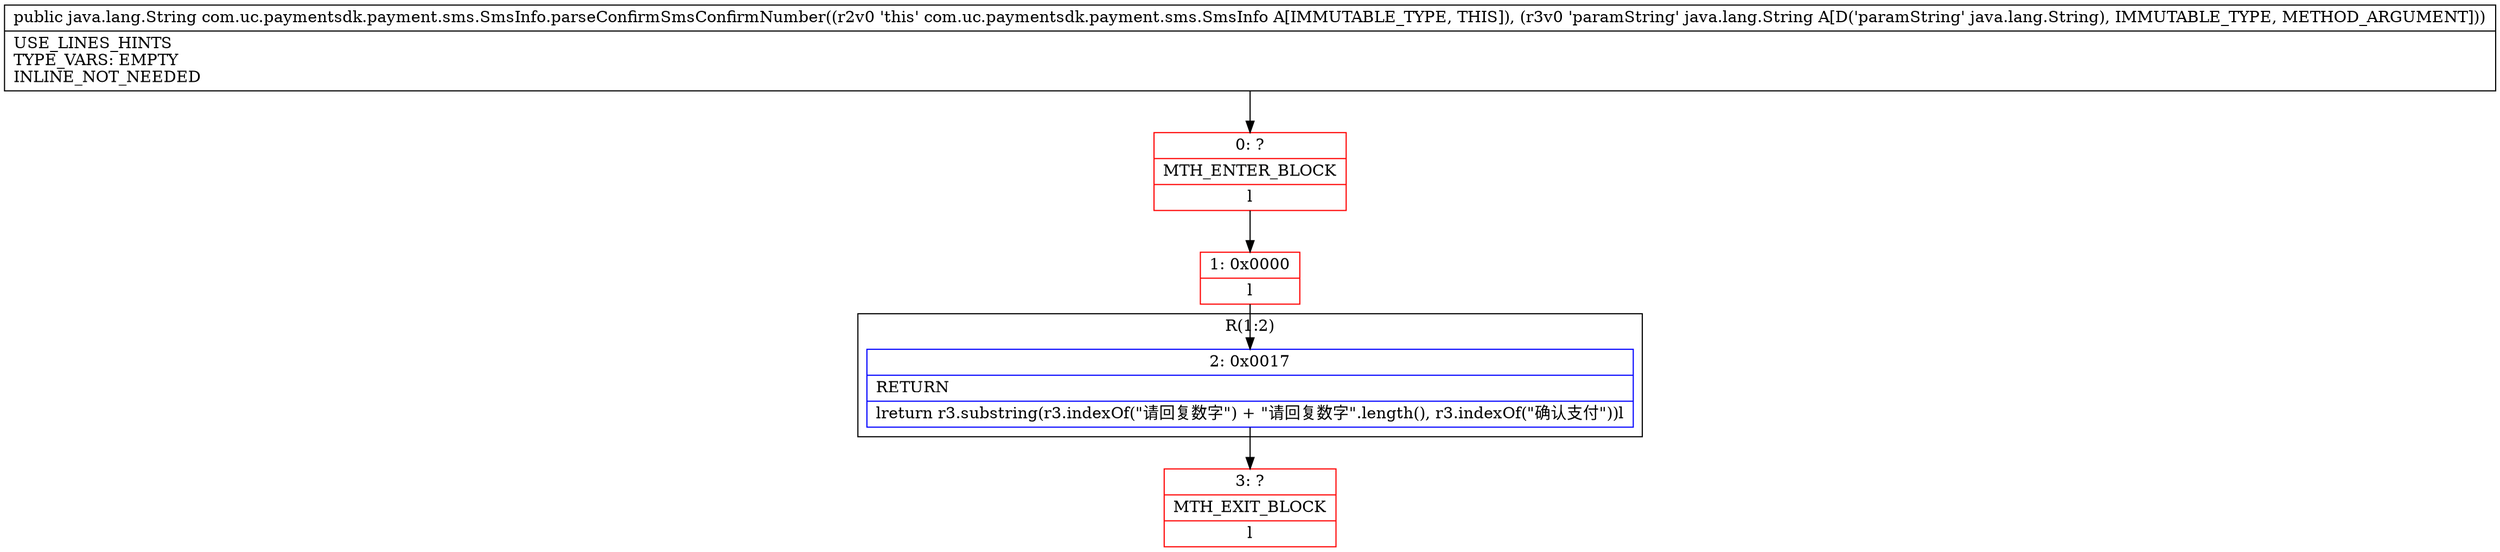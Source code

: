 digraph "CFG forcom.uc.paymentsdk.payment.sms.SmsInfo.parseConfirmSmsConfirmNumber(Ljava\/lang\/String;)Ljava\/lang\/String;" {
subgraph cluster_Region_1960907945 {
label = "R(1:2)";
node [shape=record,color=blue];
Node_2 [shape=record,label="{2\:\ 0x0017|RETURN\l|lreturn r3.substring(r3.indexOf(\"请回复数字\") + \"请回复数字\".length(), r3.indexOf(\"确认支付\"))l}"];
}
Node_0 [shape=record,color=red,label="{0\:\ ?|MTH_ENTER_BLOCK\l|l}"];
Node_1 [shape=record,color=red,label="{1\:\ 0x0000|l}"];
Node_3 [shape=record,color=red,label="{3\:\ ?|MTH_EXIT_BLOCK\l|l}"];
MethodNode[shape=record,label="{public java.lang.String com.uc.paymentsdk.payment.sms.SmsInfo.parseConfirmSmsConfirmNumber((r2v0 'this' com.uc.paymentsdk.payment.sms.SmsInfo A[IMMUTABLE_TYPE, THIS]), (r3v0 'paramString' java.lang.String A[D('paramString' java.lang.String), IMMUTABLE_TYPE, METHOD_ARGUMENT]))  | USE_LINES_HINTS\lTYPE_VARS: EMPTY\lINLINE_NOT_NEEDED\l}"];
MethodNode -> Node_0;
Node_2 -> Node_3;
Node_0 -> Node_1;
Node_1 -> Node_2;
}

